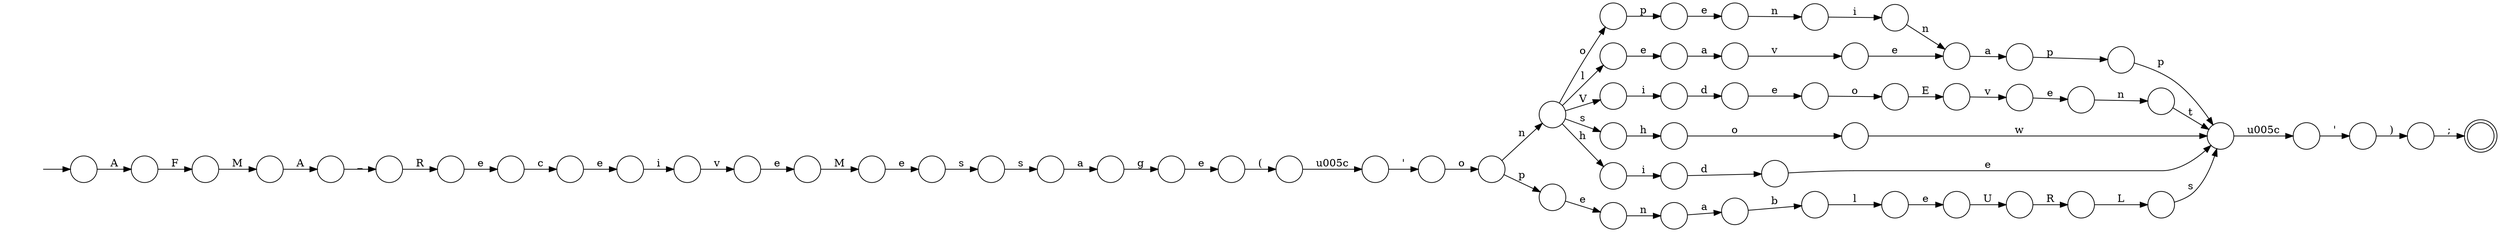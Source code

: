 digraph Automaton {
  rankdir = LR;
  0 [shape=circle,label=""];
  0 -> 39 [label="d"]
  1 [shape=circle,label=""];
  1 -> 62 [label="\u005c"]
  2 [shape=circle,label=""];
  2 -> 6 [label="i"]
  3 [shape=circle,label=""];
  3 -> 44 [label="\u005c"]
  4 [shape=circle,label=""];
  4 -> 21 [label="o"]
  5 [shape=circle,label=""];
  5 -> 66 [label="e"]
  6 [shape=circle,label=""];
  6 -> 66 [label="n"]
  7 [shape=circle,label=""];
  7 -> 64 [label="c"]
  8 [shape=circle,label=""];
  8 -> 3 [label="("]
  9 [shape=doublecircle,label=""];
  10 [shape=circle,label=""];
  10 -> 22 [label="g"]
  11 [shape=circle,label=""];
  11 -> 41 [label="_"]
  12 [shape=circle,label=""];
  12 -> 1 [label="e"]
  13 [shape=circle,label=""];
  13 -> 28 [label="U"]
  14 [shape=circle,label=""];
  14 -> 49 [label="e"]
  15 [shape=circle,label=""];
  15 -> 23 [label="v"]
  16 [shape=circle,label=""];
  16 -> 51 [label="a"]
  17 [shape=circle,label=""];
  17 -> 50 [label="F"]
  18 [shape=circle,label=""];
  18 -> 16 [label="e"]
  19 [shape=circle,label=""];
  19 -> 29 [label="p"]
  20 [shape=circle,label=""];
  20 -> 1 [label="w"]
  21 [shape=circle,label=""];
  21 -> 15 [label="E"]
  22 [shape=circle,label=""];
  22 -> 8 [label="e"]
  23 [shape=circle,label=""];
  23 -> 57 [label="e"]
  24 [shape=circle,label=""];
  24 -> 10 [label="a"]
  25 [shape=circle,label=""];
  25 -> 0 [label="i"]
  26 [shape=circle,label=""];
  26 -> 2 [label="n"]
  27 [shape=circle,label=""];
  27 -> 32 [label="n"]
  27 -> 42 [label="p"]
  28 [shape=circle,label=""];
  28 -> 56 [label="R"]
  29 [shape=circle,label=""];
  29 -> 1 [label="p"]
  30 [shape=circle,label=""];
  30 -> 40 [label="e"]
  31 [shape=circle,label=""];
  31 -> 53 [label=")"]
  32 [shape=circle,label=""];
  32 -> 25 [label="V"]
  32 -> 48 [label="s"]
  32 -> 18 [label="l"]
  32 -> 52 [label="h"]
  32 -> 60 [label="o"]
  33 [shape=circle,label=""];
  33 -> 37 [label="b"]
  34 [shape=circle,label=""];
  34 -> 24 [label="s"]
  35 [shape=circle,label=""];
  35 -> 12 [label="d"]
  36 [shape=circle,label=""];
  36 -> 20 [label="o"]
  37 [shape=circle,label=""];
  37 -> 59 [label="l"]
  38 [shape=circle,label=""];
  38 -> 47 [label="i"]
  39 [shape=circle,label=""];
  39 -> 4 [label="e"]
  40 [shape=circle,label=""];
  40 -> 14 [label="M"]
  41 [shape=circle,label=""];
  41 -> 45 [label="R"]
  42 [shape=circle,label=""];
  42 -> 58 [label="e"]
  43 [shape=circle,label=""];
  43 -> 11 [label="A"]
  44 [shape=circle,label=""];
  44 -> 54 [label="'"]
  45 [shape=circle,label=""];
  45 -> 7 [label="e"]
  46 [shape=circle,label=""];
  46 -> 1 [label="s"]
  47 [shape=circle,label=""];
  47 -> 30 [label="v"]
  48 [shape=circle,label=""];
  48 -> 36 [label="h"]
  49 [shape=circle,label=""];
  49 -> 34 [label="s"]
  50 [shape=circle,label=""];
  50 -> 43 [label="M"]
  51 [shape=circle,label=""];
  51 -> 5 [label="v"]
  52 [shape=circle,label=""];
  52 -> 35 [label="i"]
  53 [shape=circle,label=""];
  53 -> 9 [label=";"]
  54 [shape=circle,label=""];
  54 -> 27 [label="o"]
  55 [shape=circle,label=""];
  55 -> 26 [label="e"]
  56 [shape=circle,label=""];
  56 -> 46 [label="L"]
  57 [shape=circle,label=""];
  57 -> 65 [label="n"]
  58 [shape=circle,label=""];
  58 -> 63 [label="n"]
  59 [shape=circle,label=""];
  59 -> 13 [label="e"]
  60 [shape=circle,label=""];
  60 -> 55 [label="p"]
  61 [shape=circle,label=""];
  initial [shape=plaintext,label=""];
  initial -> 61
  61 -> 17 [label="A"]
  62 [shape=circle,label=""];
  62 -> 31 [label="'"]
  63 [shape=circle,label=""];
  63 -> 33 [label="a"]
  64 [shape=circle,label=""];
  64 -> 38 [label="e"]
  65 [shape=circle,label=""];
  65 -> 1 [label="t"]
  66 [shape=circle,label=""];
  66 -> 19 [label="a"]
}
